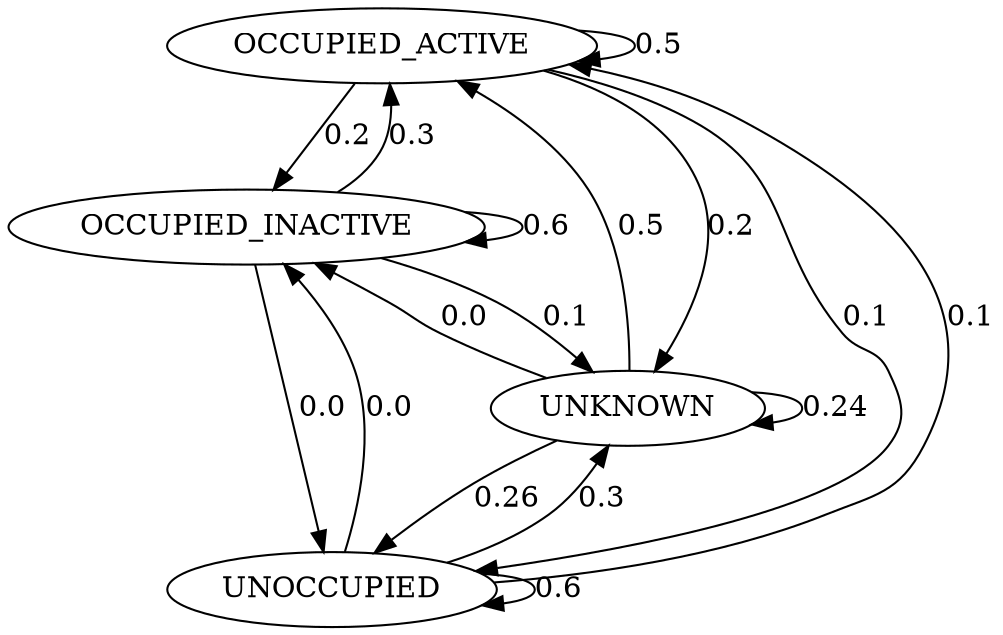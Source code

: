 digraph  {
OCCUPIED_ACTIVE;
OCCUPIED_INACTIVE;
UNOCCUPIED;
UNKNOWN;
OCCUPIED_ACTIVE -> OCCUPIED_ACTIVE  [key=0, label="0.5", weight="0.5"];
OCCUPIED_ACTIVE -> OCCUPIED_INACTIVE  [key=0, label="0.2", weight="0.2"];
OCCUPIED_ACTIVE -> UNOCCUPIED  [key=0, label="0.1", weight="0.1"];
OCCUPIED_ACTIVE -> UNKNOWN  [key=0, label="0.2", weight="0.2"];
OCCUPIED_INACTIVE -> OCCUPIED_ACTIVE  [key=0, label="0.3", weight="0.3"];
OCCUPIED_INACTIVE -> OCCUPIED_INACTIVE  [key=0, label="0.6", weight="0.6"];
OCCUPIED_INACTIVE -> UNOCCUPIED  [key=0, label="0.0", weight="0.0"];
OCCUPIED_INACTIVE -> UNKNOWN  [key=0, label="0.1", weight="0.1"];
UNOCCUPIED -> OCCUPIED_ACTIVE  [key=0, label="0.1", weight="0.1"];
UNOCCUPIED -> OCCUPIED_INACTIVE  [key=0, label="0.0", weight="0.0"];
UNOCCUPIED -> UNOCCUPIED  [key=0, label="0.6", weight="0.6"];
UNOCCUPIED -> UNKNOWN  [key=0, label="0.3", weight="0.3"];
UNKNOWN -> OCCUPIED_ACTIVE  [key=0, label="0.5", weight="0.5"];
UNKNOWN -> OCCUPIED_INACTIVE  [key=0, label="0.0", weight="0.0"];
UNKNOWN -> UNOCCUPIED  [key=0, label="0.26", weight="0.26"];
UNKNOWN -> UNKNOWN  [key=0, label="0.24", weight="0.24"];
}
